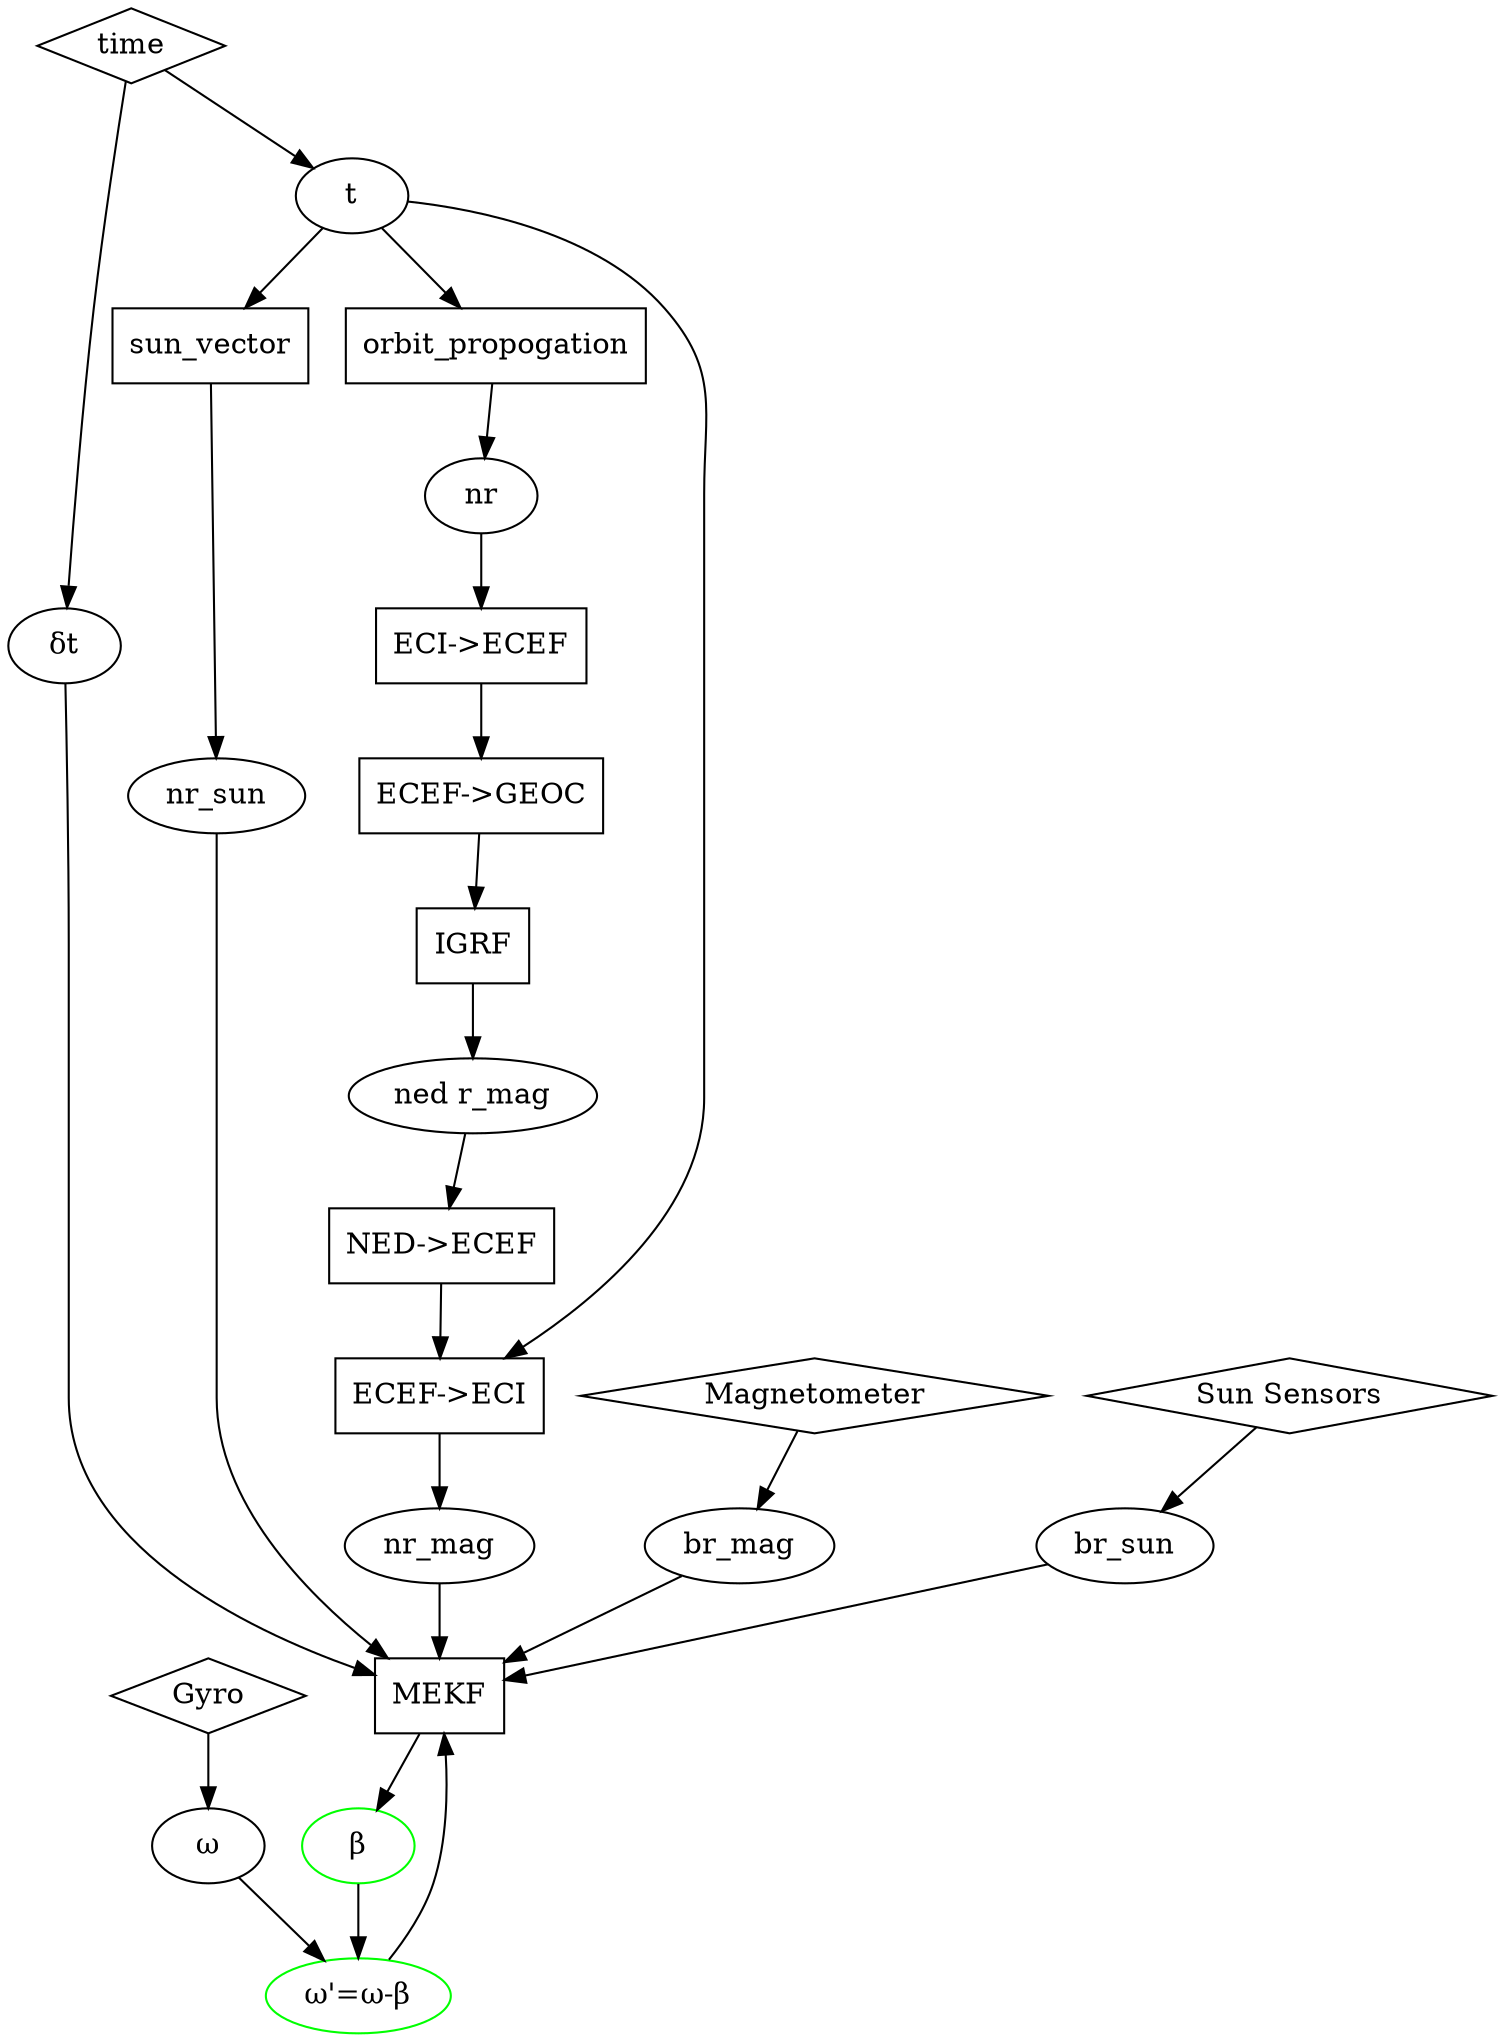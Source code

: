 digraph {
    "MEKF" [shape=rect]
    "sun_vector" [shape=rect]
    "IGRF" [shape=rect]
    "orbit_propogation" [shape=rect]
    "NED->ECEF" [shape=rect]
    "ECEF->ECI" [shape=rect]
    "ECI->ECEF" [shape=rect]
    "ECEF->GEOC" [shape=rect]
    
    "time" [shape=diamond]
    "Gyro" [shape=diamond]
    "Magnetometer" [shape=diamond]
    "Sun Sensors" [shape=diamond]

    "ω'=ω-β" [color=green]
    "β" [color=green]
    "δt"
    "ω"
    "br_mag"
    "br_sun"
    "nr_mag"
    "nr_sun"
    "t"
    "ned r_mag"
    "nr"

    "Gyro"->"ω" 
    "ω"->"ω'=ω-β"
    "MEKF"->"β"
    "β"->"ω'=ω-β"
    "ω'=ω-β"->"MEKF"
    "time"->"δt"
    "δt"->"MEKF"
    "Magnetometer"->"br_mag"
    "br_mag"->"MEKF"
    "time"->"t"
    "Sun Sensors"->"br_sun"
    "br_sun"->"MEKF"
    "nr_mag"->"MEKF"
    "nr_sun"->"MEKF"
    "sun_vector"->"nr_sun"
    "t"->"sun_vector"
    "IGRF"->"ned r_mag"
    "ned r_mag"->"NED->ECEF"
    "NED->ECEF"->"ECEF->ECI"
    "t"->"ECEF->ECI"
    "ECEF->ECI"->"nr_mag"

    "t"->"orbit_propogation"
    "orbit_propogation"->"nr"
    "nr"->"ECI->ECEF"
    "ECI->ECEF"->"ECEF->GEOC"
    "ECEF->GEOC"->"IGRF"
}